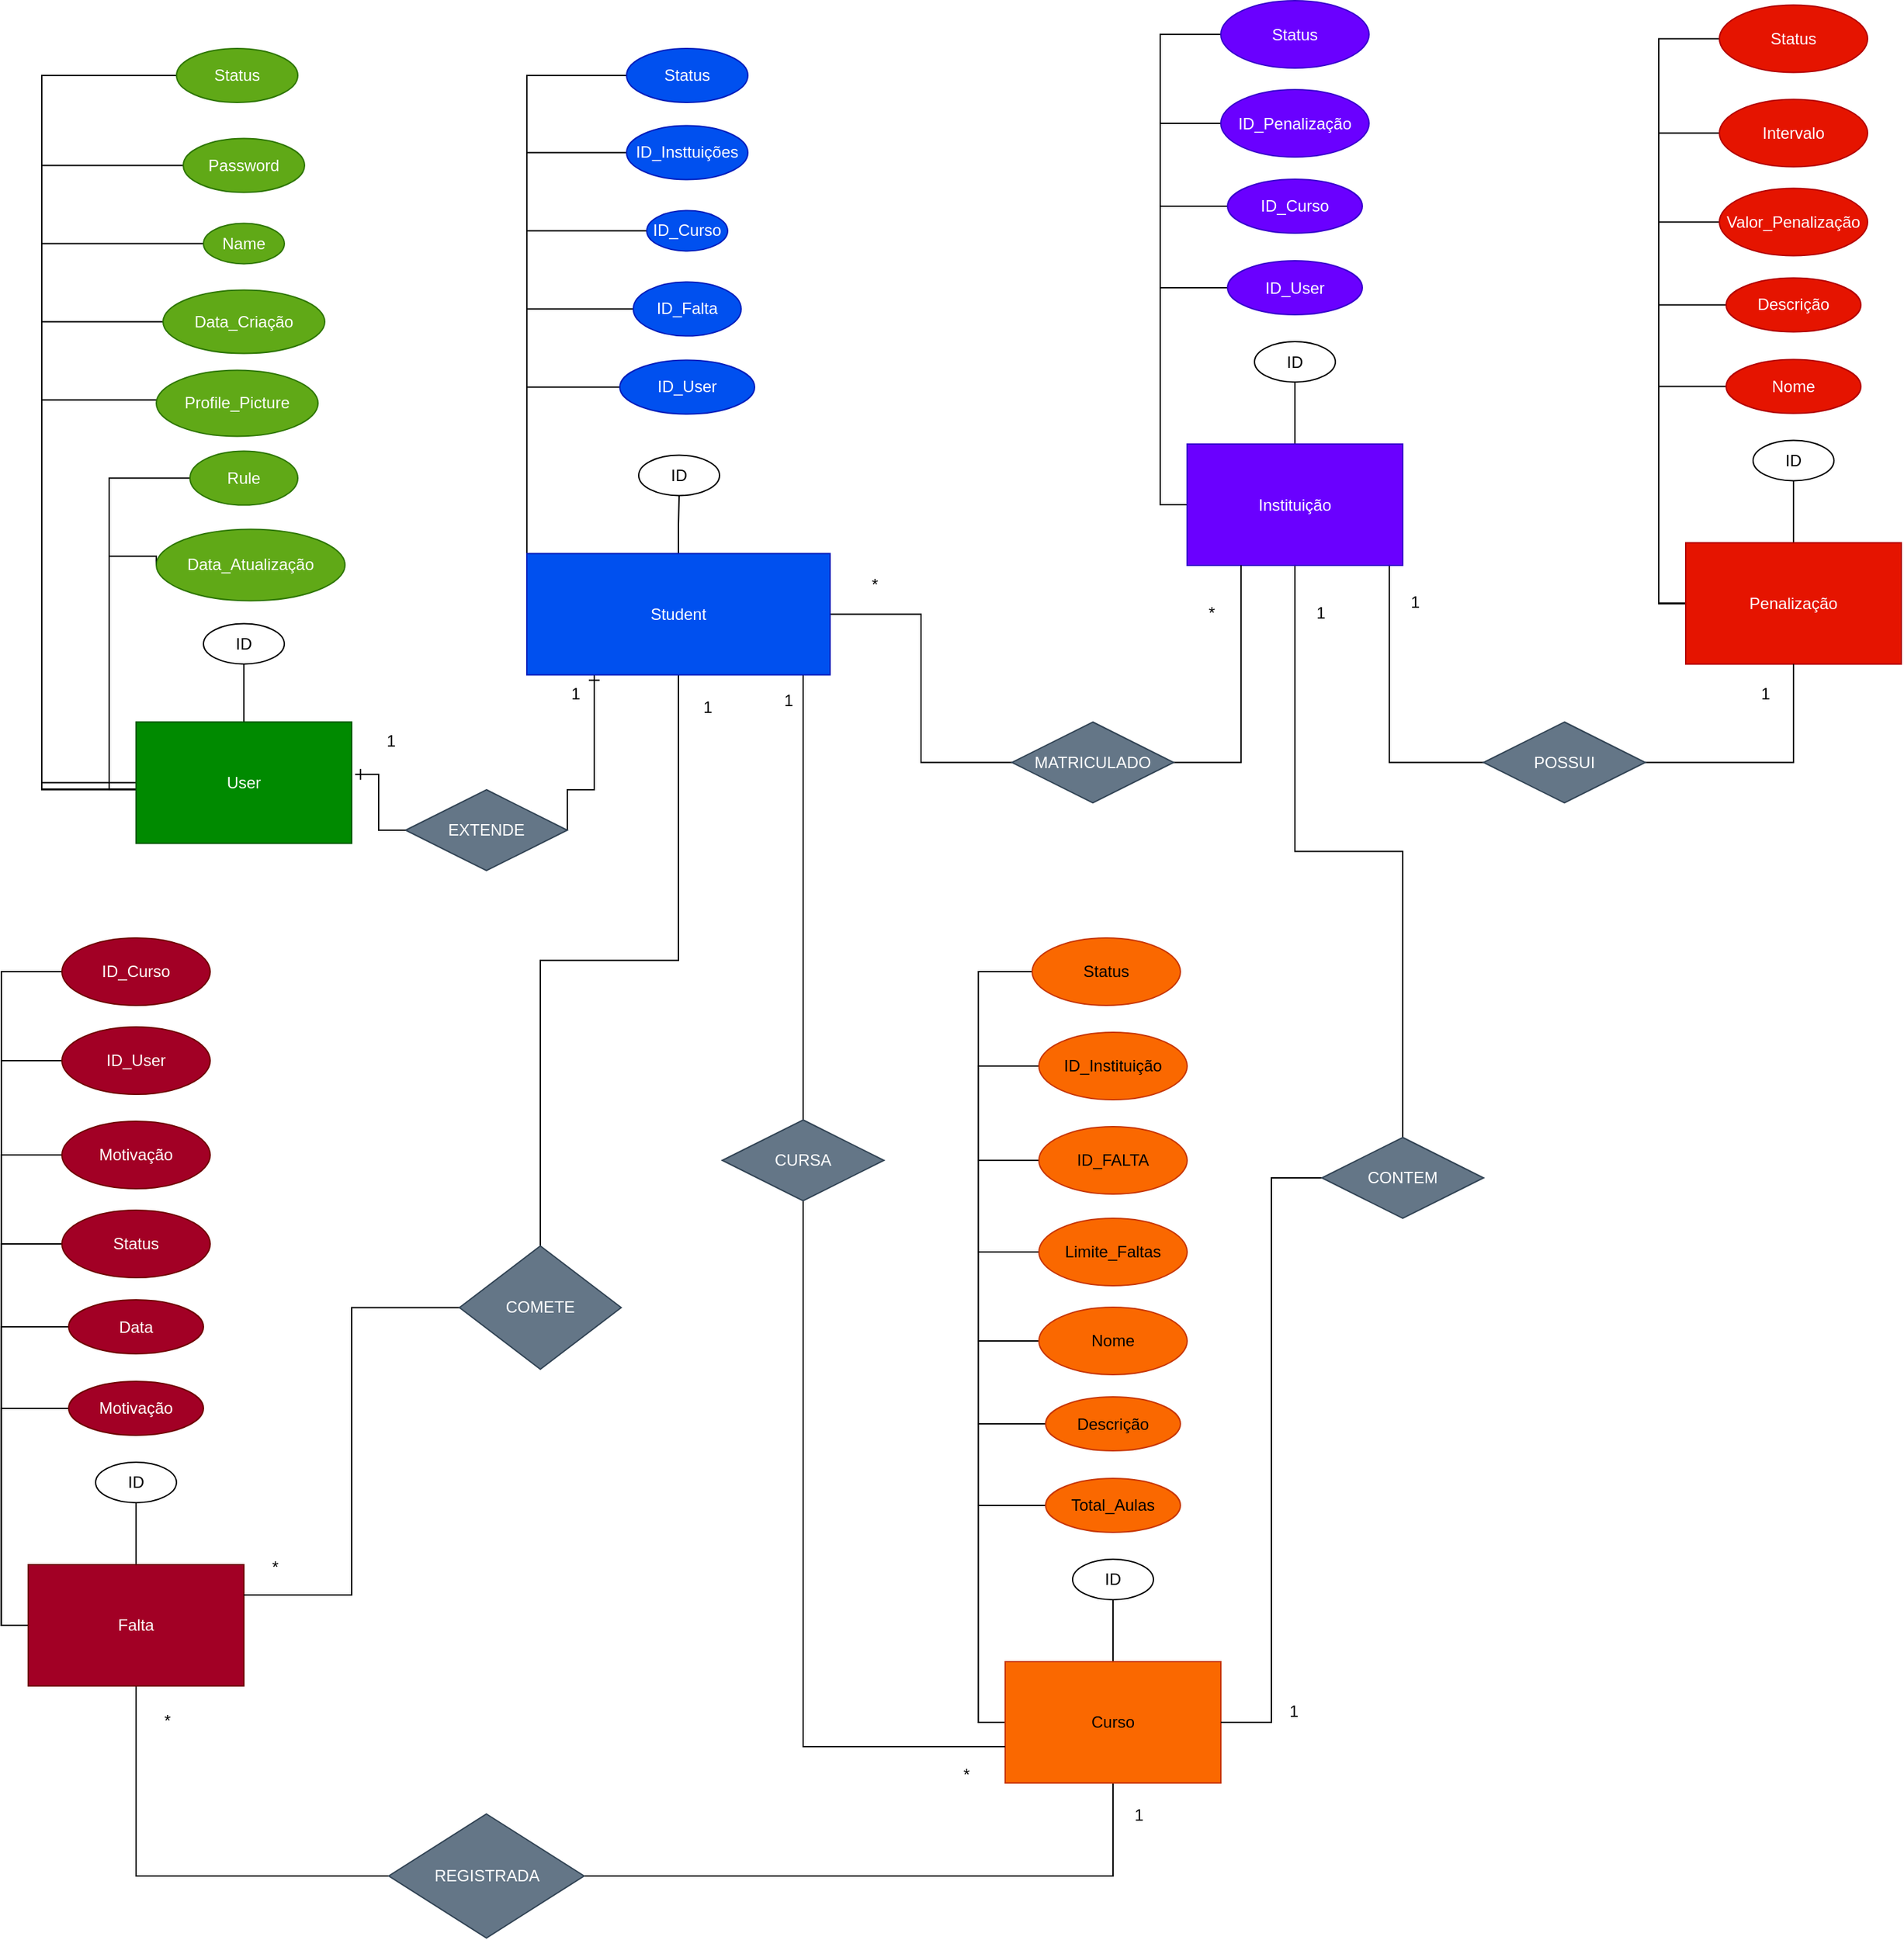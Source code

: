 <mxfile version="24.7.5">
  <diagram id="R2lEEEUBdFMjLlhIrx00" name="Page-1">
    <mxGraphModel dx="2868" dy="1676" grid="1" gridSize="10" guides="1" tooltips="1" connect="1" arrows="1" fold="1" page="1" pageScale="1" pageWidth="850" pageHeight="1100" math="0" shadow="0" extFonts="Permanent Marker^https://fonts.googleapis.com/css?family=Permanent+Marker">
      <root>
        <mxCell id="0" />
        <mxCell id="1" parent="0" />
        <mxCell id="vw4lyT4jQcju3xNRxpde-25" style="edgeStyle=orthogonalEdgeStyle;rounded=0;orthogonalLoop=1;jettySize=auto;html=1;endArrow=none;endFill=0;" edge="1" parent="1" source="vw4lyT4jQcju3xNRxpde-1" target="vw4lyT4jQcju3xNRxpde-3">
          <mxGeometry relative="1" as="geometry" />
        </mxCell>
        <mxCell id="vw4lyT4jQcju3xNRxpde-26" style="edgeStyle=orthogonalEdgeStyle;rounded=0;orthogonalLoop=1;jettySize=auto;html=1;entryX=0;entryY=0.5;entryDx=0;entryDy=0;exitX=0;exitY=0.5;exitDx=0;exitDy=0;endArrow=none;endFill=0;" edge="1" parent="1" source="vw4lyT4jQcju3xNRxpde-1" target="vw4lyT4jQcju3xNRxpde-17">
          <mxGeometry relative="1" as="geometry">
            <Array as="points">
              <mxPoint x="120" y="609.75" />
              <mxPoint x="100" y="609.75" />
              <mxPoint x="100" y="436.75" />
            </Array>
          </mxGeometry>
        </mxCell>
        <mxCell id="vw4lyT4jQcju3xNRxpde-27" style="edgeStyle=orthogonalEdgeStyle;rounded=0;orthogonalLoop=1;jettySize=auto;html=1;entryX=0;entryY=0.5;entryDx=0;entryDy=0;endArrow=none;endFill=0;" edge="1" parent="1" source="vw4lyT4jQcju3xNRxpde-1" target="vw4lyT4jQcju3xNRxpde-15">
          <mxGeometry relative="1" as="geometry">
            <Array as="points">
              <mxPoint x="100" y="609.75" />
              <mxPoint x="100" y="378.75" />
            </Array>
          </mxGeometry>
        </mxCell>
        <mxCell id="vw4lyT4jQcju3xNRxpde-28" style="edgeStyle=orthogonalEdgeStyle;rounded=0;orthogonalLoop=1;jettySize=auto;html=1;endArrow=none;endFill=0;" edge="1" parent="1" source="vw4lyT4jQcju3xNRxpde-1" target="vw4lyT4jQcju3xNRxpde-6">
          <mxGeometry relative="1" as="geometry">
            <mxPoint x="110" y="579.75" as="sourcePoint" />
            <mxPoint x="60" y="340.75" as="targetPoint" />
            <Array as="points">
              <mxPoint x="50" y="609.75" />
              <mxPoint x="50" y="320.75" />
            </Array>
          </mxGeometry>
        </mxCell>
        <mxCell id="vw4lyT4jQcju3xNRxpde-29" style="edgeStyle=orthogonalEdgeStyle;rounded=0;orthogonalLoop=1;jettySize=auto;html=1;entryX=0;entryY=0.5;entryDx=0;entryDy=0;endArrow=none;endFill=0;" edge="1" parent="1" source="vw4lyT4jQcju3xNRxpde-1" target="vw4lyT4jQcju3xNRxpde-16">
          <mxGeometry relative="1" as="geometry">
            <Array as="points">
              <mxPoint x="50" y="609.75" />
              <mxPoint x="50" y="262.75" />
            </Array>
          </mxGeometry>
        </mxCell>
        <mxCell id="vw4lyT4jQcju3xNRxpde-30" style="edgeStyle=orthogonalEdgeStyle;rounded=0;orthogonalLoop=1;jettySize=auto;html=1;entryX=0;entryY=0.5;entryDx=0;entryDy=0;endArrow=none;endFill=0;" edge="1" parent="1" source="vw4lyT4jQcju3xNRxpde-1" target="vw4lyT4jQcju3xNRxpde-4">
          <mxGeometry relative="1" as="geometry">
            <Array as="points">
              <mxPoint x="50" y="609.75" />
              <mxPoint x="50" y="204.75" />
            </Array>
          </mxGeometry>
        </mxCell>
        <mxCell id="vw4lyT4jQcju3xNRxpde-31" style="edgeStyle=orthogonalEdgeStyle;rounded=0;orthogonalLoop=1;jettySize=auto;html=1;entryX=0;entryY=0.5;entryDx=0;entryDy=0;endArrow=none;endFill=0;" edge="1" parent="1" source="vw4lyT4jQcju3xNRxpde-1" target="vw4lyT4jQcju3xNRxpde-5">
          <mxGeometry relative="1" as="geometry">
            <Array as="points">
              <mxPoint x="50" y="609.75" />
              <mxPoint x="50" y="146.75" />
            </Array>
          </mxGeometry>
        </mxCell>
        <mxCell id="vw4lyT4jQcju3xNRxpde-71" style="edgeStyle=orthogonalEdgeStyle;rounded=0;orthogonalLoop=1;jettySize=auto;html=1;entryX=0;entryY=0.5;entryDx=0;entryDy=0;endArrow=none;endFill=0;" edge="1" parent="1" source="vw4lyT4jQcju3xNRxpde-1" target="vw4lyT4jQcju3xNRxpde-70">
          <mxGeometry relative="1" as="geometry">
            <mxPoint x="150.0" y="100" as="targetPoint" />
            <Array as="points">
              <mxPoint x="50" y="605" />
              <mxPoint x="50" y="80" />
            </Array>
          </mxGeometry>
        </mxCell>
        <mxCell id="vw4lyT4jQcju3xNRxpde-1" value="User" style="whiteSpace=wrap;html=1;align=center;fillColor=#008a00;fontColor=#ffffff;strokeColor=#005700;" vertex="1" parent="1">
          <mxGeometry x="120" y="559.75" width="160" height="90" as="geometry" />
        </mxCell>
        <mxCell id="vw4lyT4jQcju3xNRxpde-3" value="ID" style="ellipse;whiteSpace=wrap;html=1;align=center;" vertex="1" parent="1">
          <mxGeometry x="170" y="486.75" width="60" height="30" as="geometry" />
        </mxCell>
        <mxCell id="vw4lyT4jQcju3xNRxpde-4" value="Name" style="ellipse;whiteSpace=wrap;html=1;align=center;fillColor=#60a917;fontColor=#ffffff;strokeColor=#2D7600;" vertex="1" parent="1">
          <mxGeometry x="170" y="189.75" width="60" height="30" as="geometry" />
        </mxCell>
        <mxCell id="vw4lyT4jQcju3xNRxpde-5" value="Password" style="ellipse;whiteSpace=wrap;html=1;align=center;fillColor=#60a917;fontColor=#ffffff;strokeColor=#2D7600;" vertex="1" parent="1">
          <mxGeometry x="155" y="126.75" width="90" height="40" as="geometry" />
        </mxCell>
        <mxCell id="vw4lyT4jQcju3xNRxpde-6" value="Profile_Picture" style="ellipse;whiteSpace=wrap;html=1;align=center;fillColor=#60a917;fontColor=#ffffff;strokeColor=#2D7600;" vertex="1" parent="1">
          <mxGeometry x="135" y="298.75" width="120" height="49" as="geometry" />
        </mxCell>
        <mxCell id="vw4lyT4jQcju3xNRxpde-15" value="Rule" style="ellipse;whiteSpace=wrap;html=1;align=center;fillColor=#60a917;fontColor=#ffffff;strokeColor=#2D7600;" vertex="1" parent="1">
          <mxGeometry x="160" y="358.75" width="80" height="40" as="geometry" />
        </mxCell>
        <mxCell id="vw4lyT4jQcju3xNRxpde-16" value="Data_Criação" style="ellipse;whiteSpace=wrap;html=1;align=center;fillColor=#60a917;fontColor=#ffffff;strokeColor=#2D7600;" vertex="1" parent="1">
          <mxGeometry x="140" y="239.25" width="120" height="47" as="geometry" />
        </mxCell>
        <mxCell id="vw4lyT4jQcju3xNRxpde-17" value="Data_Atualização" style="ellipse;whiteSpace=wrap;html=1;align=center;fillColor=#60a917;fontColor=#ffffff;strokeColor=#2D7600;" vertex="1" parent="1">
          <mxGeometry x="135" y="416.75" width="140" height="53" as="geometry" />
        </mxCell>
        <mxCell id="vw4lyT4jQcju3xNRxpde-34" style="edgeStyle=orthogonalEdgeStyle;rounded=0;orthogonalLoop=1;jettySize=auto;html=1;endArrow=none;endFill=0;" edge="1" parent="1" source="vw4lyT4jQcju3xNRxpde-41" target="vw4lyT4jQcju3xNRxpde-42">
          <mxGeometry relative="1" as="geometry" />
        </mxCell>
        <mxCell id="vw4lyT4jQcju3xNRxpde-37" style="edgeStyle=orthogonalEdgeStyle;rounded=0;orthogonalLoop=1;jettySize=auto;html=1;entryX=0;entryY=0.5;entryDx=0;entryDy=0;endArrow=none;endFill=0;" edge="1" parent="1" source="vw4lyT4jQcju3xNRxpde-41" target="vw4lyT4jQcju3xNRxpde-45">
          <mxGeometry relative="1" as="geometry">
            <mxPoint x="465" y="570.25" as="sourcePoint" />
            <mxPoint x="415" y="331.25" as="targetPoint" />
            <Array as="points">
              <mxPoint x="410" y="480" />
              <mxPoint x="410" y="311" />
            </Array>
          </mxGeometry>
        </mxCell>
        <mxCell id="vw4lyT4jQcju3xNRxpde-38" style="edgeStyle=orthogonalEdgeStyle;rounded=0;orthogonalLoop=1;jettySize=auto;html=1;entryX=0;entryY=0.5;entryDx=0;entryDy=0;endArrow=none;endFill=0;" edge="1" parent="1" source="vw4lyT4jQcju3xNRxpde-41" target="vw4lyT4jQcju3xNRxpde-47">
          <mxGeometry relative="1" as="geometry">
            <Array as="points">
              <mxPoint x="410" y="480" />
              <mxPoint x="410" y="253" />
            </Array>
          </mxGeometry>
        </mxCell>
        <mxCell id="vw4lyT4jQcju3xNRxpde-39" style="edgeStyle=orthogonalEdgeStyle;rounded=0;orthogonalLoop=1;jettySize=auto;html=1;entryX=0;entryY=0.5;entryDx=0;entryDy=0;endArrow=none;endFill=0;" edge="1" parent="1" source="vw4lyT4jQcju3xNRxpde-41" target="vw4lyT4jQcju3xNRxpde-43">
          <mxGeometry relative="1" as="geometry">
            <Array as="points">
              <mxPoint x="410" y="480" />
              <mxPoint x="410" y="195" />
            </Array>
          </mxGeometry>
        </mxCell>
        <mxCell id="vw4lyT4jQcju3xNRxpde-40" style="edgeStyle=orthogonalEdgeStyle;rounded=0;orthogonalLoop=1;jettySize=auto;html=1;entryX=0;entryY=0.5;entryDx=0;entryDy=0;endArrow=none;endFill=0;" edge="1" parent="1" source="vw4lyT4jQcju3xNRxpde-41" target="vw4lyT4jQcju3xNRxpde-44">
          <mxGeometry relative="1" as="geometry">
            <Array as="points">
              <mxPoint x="410" y="480" />
              <mxPoint x="410" y="137" />
            </Array>
          </mxGeometry>
        </mxCell>
        <mxCell id="vw4lyT4jQcju3xNRxpde-54" style="edgeStyle=orthogonalEdgeStyle;rounded=0;orthogonalLoop=1;jettySize=auto;html=1;entryX=1;entryY=0.5;entryDx=0;entryDy=0;endArrow=none;endFill=0;startArrow=ERone;startFill=0;" edge="1" parent="1" source="vw4lyT4jQcju3xNRxpde-41" target="vw4lyT4jQcju3xNRxpde-52">
          <mxGeometry relative="1" as="geometry">
            <Array as="points">
              <mxPoint x="460" y="610" />
              <mxPoint x="440" y="610" />
            </Array>
          </mxGeometry>
        </mxCell>
        <mxCell id="vw4lyT4jQcju3xNRxpde-73" style="edgeStyle=orthogonalEdgeStyle;rounded=0;orthogonalLoop=1;jettySize=auto;html=1;entryX=0;entryY=0.5;entryDx=0;entryDy=0;endArrow=none;endFill=0;" edge="1" parent="1">
          <mxGeometry relative="1" as="geometry">
            <mxPoint x="475" y="479.789" as="sourcePoint" />
            <mxPoint x="510" y="80" as="targetPoint" />
            <Array as="points">
              <mxPoint x="410" y="480" />
              <mxPoint x="410" y="80" />
            </Array>
          </mxGeometry>
        </mxCell>
        <mxCell id="vw4lyT4jQcju3xNRxpde-96" style="edgeStyle=orthogonalEdgeStyle;rounded=0;orthogonalLoop=1;jettySize=auto;html=1;entryX=0;entryY=0.5;entryDx=0;entryDy=0;endArrow=none;endFill=0;" edge="1" parent="1" source="vw4lyT4jQcju3xNRxpde-41" target="vw4lyT4jQcju3xNRxpde-95">
          <mxGeometry relative="1" as="geometry" />
        </mxCell>
        <mxCell id="vw4lyT4jQcju3xNRxpde-137" style="edgeStyle=orthogonalEdgeStyle;rounded=0;orthogonalLoop=1;jettySize=auto;html=1;endArrow=none;endFill=0;" edge="1" parent="1" source="vw4lyT4jQcju3xNRxpde-41" target="vw4lyT4jQcju3xNRxpde-136">
          <mxGeometry relative="1" as="geometry">
            <Array as="points">
              <mxPoint x="615" y="610" />
              <mxPoint x="615" y="610" />
            </Array>
          </mxGeometry>
        </mxCell>
        <mxCell id="vw4lyT4jQcju3xNRxpde-160" style="edgeStyle=orthogonalEdgeStyle;rounded=0;orthogonalLoop=1;jettySize=auto;html=1;entryX=0.5;entryY=0;entryDx=0;entryDy=0;endArrow=none;endFill=0;" edge="1" parent="1" source="vw4lyT4jQcju3xNRxpde-41" target="vw4lyT4jQcju3xNRxpde-159">
          <mxGeometry relative="1" as="geometry" />
        </mxCell>
        <mxCell id="vw4lyT4jQcju3xNRxpde-41" value="Student" style="whiteSpace=wrap;html=1;align=center;fillColor=#0050ef;fontColor=#ffffff;strokeColor=#001DBC;" vertex="1" parent="1">
          <mxGeometry x="410" y="434.75" width="225" height="90" as="geometry" />
        </mxCell>
        <mxCell id="vw4lyT4jQcju3xNRxpde-42" value="ID" style="ellipse;whiteSpace=wrap;html=1;align=center;" vertex="1" parent="1">
          <mxGeometry x="493" y="361.75" width="60" height="30" as="geometry" />
        </mxCell>
        <mxCell id="vw4lyT4jQcju3xNRxpde-43" value="ID_Curso" style="ellipse;whiteSpace=wrap;html=1;align=center;fillColor=#0050ef;fontColor=#ffffff;strokeColor=#001DBC;" vertex="1" parent="1">
          <mxGeometry x="499" y="180.25" width="60" height="30" as="geometry" />
        </mxCell>
        <mxCell id="vw4lyT4jQcju3xNRxpde-44" value="ID_Insttuições" style="ellipse;whiteSpace=wrap;html=1;align=center;fillColor=#0050ef;fontColor=#ffffff;strokeColor=#001DBC;" vertex="1" parent="1">
          <mxGeometry x="484" y="117.25" width="90" height="40" as="geometry" />
        </mxCell>
        <mxCell id="vw4lyT4jQcju3xNRxpde-45" value="ID_User" style="ellipse;whiteSpace=wrap;html=1;align=center;fillColor=#0050ef;fontColor=#ffffff;strokeColor=#001DBC;" vertex="1" parent="1">
          <mxGeometry x="479" y="291.25" width="100" height="40" as="geometry" />
        </mxCell>
        <mxCell id="vw4lyT4jQcju3xNRxpde-47" value="ID_Falta" style="ellipse;whiteSpace=wrap;html=1;align=center;fillColor=#0050ef;fontColor=#ffffff;strokeColor=#001DBC;" vertex="1" parent="1">
          <mxGeometry x="489" y="233.25" width="80" height="40" as="geometry" />
        </mxCell>
        <mxCell id="vw4lyT4jQcju3xNRxpde-52" value="EXTENDE" style="shape=rhombus;perimeter=rhombusPerimeter;whiteSpace=wrap;html=1;align=center;fillColor=#647687;fontColor=#ffffff;strokeColor=#314354;" vertex="1" parent="1">
          <mxGeometry x="320" y="610" width="120" height="60" as="geometry" />
        </mxCell>
        <mxCell id="vw4lyT4jQcju3xNRxpde-55" style="edgeStyle=orthogonalEdgeStyle;rounded=0;orthogonalLoop=1;jettySize=auto;html=1;entryX=1.016;entryY=0.432;entryDx=0;entryDy=0;entryPerimeter=0;endArrow=ERone;endFill=0;" edge="1" parent="1" source="vw4lyT4jQcju3xNRxpde-52" target="vw4lyT4jQcju3xNRxpde-1">
          <mxGeometry relative="1" as="geometry" />
        </mxCell>
        <mxCell id="vw4lyT4jQcju3xNRxpde-58" style="edgeStyle=orthogonalEdgeStyle;rounded=0;orthogonalLoop=1;jettySize=auto;html=1;endArrow=none;endFill=0;" edge="1" parent="1" source="vw4lyT4jQcju3xNRxpde-56" target="vw4lyT4jQcju3xNRxpde-57">
          <mxGeometry relative="1" as="geometry" />
        </mxCell>
        <mxCell id="vw4lyT4jQcju3xNRxpde-66" style="edgeStyle=orthogonalEdgeStyle;rounded=0;orthogonalLoop=1;jettySize=auto;html=1;entryX=0;entryY=0.5;entryDx=0;entryDy=0;endArrow=none;endFill=0;" edge="1" parent="1" source="vw4lyT4jQcju3xNRxpde-56" target="vw4lyT4jQcju3xNRxpde-59">
          <mxGeometry relative="1" as="geometry">
            <Array as="points">
              <mxPoint x="880" y="399" />
              <mxPoint x="880" y="238" />
            </Array>
          </mxGeometry>
        </mxCell>
        <mxCell id="vw4lyT4jQcju3xNRxpde-67" style="edgeStyle=orthogonalEdgeStyle;rounded=0;orthogonalLoop=1;jettySize=auto;html=1;entryX=0;entryY=0.5;entryDx=0;entryDy=0;endArrow=none;endFill=0;" edge="1" parent="1" source="vw4lyT4jQcju3xNRxpde-56" target="vw4lyT4jQcju3xNRxpde-62">
          <mxGeometry relative="1" as="geometry">
            <Array as="points">
              <mxPoint x="880" y="399" />
              <mxPoint x="880" y="116" />
            </Array>
          </mxGeometry>
        </mxCell>
        <mxCell id="vw4lyT4jQcju3xNRxpde-68" style="edgeStyle=orthogonalEdgeStyle;rounded=0;orthogonalLoop=1;jettySize=auto;html=1;entryX=0;entryY=0.5;entryDx=0;entryDy=0;endArrow=none;endFill=0;" edge="1" parent="1" source="vw4lyT4jQcju3xNRxpde-56" target="vw4lyT4jQcju3xNRxpde-63">
          <mxGeometry relative="1" as="geometry">
            <Array as="points">
              <mxPoint x="880" y="399" />
              <mxPoint x="880" y="50" />
            </Array>
          </mxGeometry>
        </mxCell>
        <mxCell id="vw4lyT4jQcju3xNRxpde-69" style="edgeStyle=orthogonalEdgeStyle;rounded=0;orthogonalLoop=1;jettySize=auto;html=1;entryX=0;entryY=0.5;entryDx=0;entryDy=0;endArrow=none;endFill=0;" edge="1" parent="1" source="vw4lyT4jQcju3xNRxpde-56" target="vw4lyT4jQcju3xNRxpde-61">
          <mxGeometry relative="1" as="geometry">
            <Array as="points">
              <mxPoint x="880" y="399" />
              <mxPoint x="880" y="177" />
            </Array>
          </mxGeometry>
        </mxCell>
        <mxCell id="vw4lyT4jQcju3xNRxpde-93" style="edgeStyle=orthogonalEdgeStyle;rounded=0;orthogonalLoop=1;jettySize=auto;html=1;entryX=0;entryY=0.5;entryDx=0;entryDy=0;endArrow=none;endFill=0;" edge="1" parent="1" source="vw4lyT4jQcju3xNRxpde-56" target="vw4lyT4jQcju3xNRxpde-91">
          <mxGeometry relative="1" as="geometry">
            <Array as="points">
              <mxPoint x="1050" y="590" />
            </Array>
          </mxGeometry>
        </mxCell>
        <mxCell id="vw4lyT4jQcju3xNRxpde-129" style="edgeStyle=orthogonalEdgeStyle;rounded=0;orthogonalLoop=1;jettySize=auto;html=1;endArrow=none;endFill=0;" edge="1" parent="1" source="vw4lyT4jQcju3xNRxpde-56" target="vw4lyT4jQcju3xNRxpde-128">
          <mxGeometry relative="1" as="geometry" />
        </mxCell>
        <mxCell id="vw4lyT4jQcju3xNRxpde-56" value="Instituição" style="whiteSpace=wrap;html=1;align=center;fillColor=#6a00ff;fontColor=#ffffff;strokeColor=#3700CC;" vertex="1" parent="1">
          <mxGeometry x="900" y="353.5" width="160" height="90" as="geometry" />
        </mxCell>
        <mxCell id="vw4lyT4jQcju3xNRxpde-57" value="ID" style="ellipse;whiteSpace=wrap;html=1;align=center;" vertex="1" parent="1">
          <mxGeometry x="950" y="277.5" width="60" height="30" as="geometry" />
        </mxCell>
        <mxCell id="vw4lyT4jQcju3xNRxpde-59" value="ID_User" style="ellipse;whiteSpace=wrap;html=1;align=center;fillColor=#6a00ff;fontColor=#ffffff;strokeColor=#3700CC;" vertex="1" parent="1">
          <mxGeometry x="930" y="217.5" width="100" height="40" as="geometry" />
        </mxCell>
        <mxCell id="vw4lyT4jQcju3xNRxpde-61" value="ID_Curso" style="ellipse;whiteSpace=wrap;html=1;align=center;fillColor=#6a00ff;fontColor=#ffffff;strokeColor=#3700CC;" vertex="1" parent="1">
          <mxGeometry x="930" y="157" width="100" height="40" as="geometry" />
        </mxCell>
        <mxCell id="vw4lyT4jQcju3xNRxpde-62" value="ID_Penalização" style="ellipse;whiteSpace=wrap;html=1;align=center;fillColor=#6a00ff;fontColor=#ffffff;strokeColor=#3700CC;" vertex="1" parent="1">
          <mxGeometry x="925" y="90.5" width="110" height="50" as="geometry" />
        </mxCell>
        <mxCell id="vw4lyT4jQcju3xNRxpde-63" value="Status" style="ellipse;whiteSpace=wrap;html=1;align=center;fillColor=#6a00ff;fontColor=#ffffff;strokeColor=#3700CC;" vertex="1" parent="1">
          <mxGeometry x="925" y="24.5" width="110" height="50" as="geometry" />
        </mxCell>
        <mxCell id="vw4lyT4jQcju3xNRxpde-70" value="Status" style="ellipse;whiteSpace=wrap;html=1;align=center;fillColor=#60a917;fontColor=#ffffff;strokeColor=#2D7600;" vertex="1" parent="1">
          <mxGeometry x="150" y="60" width="90" height="40" as="geometry" />
        </mxCell>
        <mxCell id="vw4lyT4jQcju3xNRxpde-72" value="Status" style="ellipse;whiteSpace=wrap;html=1;align=center;fillColor=#0050ef;fontColor=#ffffff;strokeColor=#001DBC;" vertex="1" parent="1">
          <mxGeometry x="484" y="60" width="90" height="40" as="geometry" />
        </mxCell>
        <mxCell id="vw4lyT4jQcju3xNRxpde-76" style="edgeStyle=orthogonalEdgeStyle;rounded=0;orthogonalLoop=1;jettySize=auto;html=1;endArrow=none;endFill=0;" edge="1" parent="1" source="vw4lyT4jQcju3xNRxpde-81" target="vw4lyT4jQcju3xNRxpde-82">
          <mxGeometry relative="1" as="geometry" />
        </mxCell>
        <mxCell id="vw4lyT4jQcju3xNRxpde-77" style="edgeStyle=orthogonalEdgeStyle;rounded=0;orthogonalLoop=1;jettySize=auto;html=1;entryX=0;entryY=0.5;entryDx=0;entryDy=0;endArrow=none;endFill=0;" edge="1" parent="1" source="vw4lyT4jQcju3xNRxpde-81" target="vw4lyT4jQcju3xNRxpde-83">
          <mxGeometry relative="1" as="geometry">
            <Array as="points">
              <mxPoint x="1250" y="472.25" />
              <mxPoint x="1250" y="311.25" />
            </Array>
          </mxGeometry>
        </mxCell>
        <mxCell id="vw4lyT4jQcju3xNRxpde-78" style="edgeStyle=orthogonalEdgeStyle;rounded=0;orthogonalLoop=1;jettySize=auto;html=1;entryX=0;entryY=0.5;entryDx=0;entryDy=0;endArrow=none;endFill=0;" edge="1" parent="1" source="vw4lyT4jQcju3xNRxpde-81" target="vw4lyT4jQcju3xNRxpde-85">
          <mxGeometry relative="1" as="geometry">
            <Array as="points">
              <mxPoint x="1250" y="472.25" />
              <mxPoint x="1250" y="189.25" />
            </Array>
          </mxGeometry>
        </mxCell>
        <mxCell id="vw4lyT4jQcju3xNRxpde-79" style="edgeStyle=orthogonalEdgeStyle;rounded=0;orthogonalLoop=1;jettySize=auto;html=1;entryX=0;entryY=0.5;entryDx=0;entryDy=0;endArrow=none;endFill=0;" edge="1" parent="1" source="vw4lyT4jQcju3xNRxpde-81" target="vw4lyT4jQcju3xNRxpde-86">
          <mxGeometry relative="1" as="geometry">
            <Array as="points">
              <mxPoint x="1250" y="472.25" />
              <mxPoint x="1250" y="123.25" />
            </Array>
          </mxGeometry>
        </mxCell>
        <mxCell id="vw4lyT4jQcju3xNRxpde-80" style="edgeStyle=orthogonalEdgeStyle;rounded=0;orthogonalLoop=1;jettySize=auto;html=1;entryX=0;entryY=0.5;entryDx=0;entryDy=0;endArrow=none;endFill=0;" edge="1" parent="1" source="vw4lyT4jQcju3xNRxpde-81" target="vw4lyT4jQcju3xNRxpde-84">
          <mxGeometry relative="1" as="geometry">
            <Array as="points">
              <mxPoint x="1250" y="472.25" />
              <mxPoint x="1250" y="250.25" />
            </Array>
          </mxGeometry>
        </mxCell>
        <mxCell id="vw4lyT4jQcju3xNRxpde-88" style="edgeStyle=orthogonalEdgeStyle;rounded=0;orthogonalLoop=1;jettySize=auto;html=1;entryX=0;entryY=0.5;entryDx=0;entryDy=0;exitX=0;exitY=0.5;exitDx=0;exitDy=0;endArrow=none;endFill=0;" edge="1" parent="1" source="vw4lyT4jQcju3xNRxpde-81" target="vw4lyT4jQcju3xNRxpde-87">
          <mxGeometry relative="1" as="geometry" />
        </mxCell>
        <mxCell id="vw4lyT4jQcju3xNRxpde-81" value="Penalização" style="whiteSpace=wrap;html=1;align=center;fillColor=#e51400;fontColor=#ffffff;strokeColor=#B20000;" vertex="1" parent="1">
          <mxGeometry x="1270" y="426.75" width="160" height="90" as="geometry" />
        </mxCell>
        <mxCell id="vw4lyT4jQcju3xNRxpde-82" value="ID" style="ellipse;whiteSpace=wrap;html=1;align=center;" vertex="1" parent="1">
          <mxGeometry x="1320" y="350.75" width="60" height="30" as="geometry" />
        </mxCell>
        <mxCell id="vw4lyT4jQcju3xNRxpde-83" value="Nome" style="ellipse;whiteSpace=wrap;html=1;align=center;fillColor=#e51400;fontColor=#ffffff;strokeColor=#B20000;" vertex="1" parent="1">
          <mxGeometry x="1300" y="290.75" width="100" height="40" as="geometry" />
        </mxCell>
        <mxCell id="vw4lyT4jQcju3xNRxpde-84" value="Descrição" style="ellipse;whiteSpace=wrap;html=1;align=center;fillColor=#e51400;fontColor=#ffffff;strokeColor=#B20000;" vertex="1" parent="1">
          <mxGeometry x="1300" y="230.25" width="100" height="40" as="geometry" />
        </mxCell>
        <mxCell id="vw4lyT4jQcju3xNRxpde-85" value="Valor_Penalização" style="ellipse;whiteSpace=wrap;html=1;align=center;fillColor=#e51400;fontColor=#ffffff;strokeColor=#B20000;" vertex="1" parent="1">
          <mxGeometry x="1295" y="163.75" width="110" height="50" as="geometry" />
        </mxCell>
        <mxCell id="vw4lyT4jQcju3xNRxpde-86" value="Intervalo" style="ellipse;whiteSpace=wrap;html=1;align=center;fillColor=#e51400;fontColor=#ffffff;strokeColor=#B20000;" vertex="1" parent="1">
          <mxGeometry x="1295" y="97.75" width="110" height="50" as="geometry" />
        </mxCell>
        <mxCell id="vw4lyT4jQcju3xNRxpde-87" value="Status" style="ellipse;whiteSpace=wrap;html=1;align=center;fillColor=#e51400;fontColor=#ffffff;strokeColor=#B20000;" vertex="1" parent="1">
          <mxGeometry x="1295" y="27.75" width="110" height="50" as="geometry" />
        </mxCell>
        <mxCell id="vw4lyT4jQcju3xNRxpde-94" style="edgeStyle=orthogonalEdgeStyle;rounded=0;orthogonalLoop=1;jettySize=auto;html=1;endArrow=none;endFill=0;" edge="1" parent="1" source="vw4lyT4jQcju3xNRxpde-91" target="vw4lyT4jQcju3xNRxpde-81">
          <mxGeometry relative="1" as="geometry" />
        </mxCell>
        <mxCell id="vw4lyT4jQcju3xNRxpde-91" value="POSSUI" style="shape=rhombus;perimeter=rhombusPerimeter;whiteSpace=wrap;html=1;align=center;fillColor=#647687;fontColor=#ffffff;strokeColor=#314354;" vertex="1" parent="1">
          <mxGeometry x="1120" y="559.75" width="120" height="60" as="geometry" />
        </mxCell>
        <mxCell id="vw4lyT4jQcju3xNRxpde-97" style="edgeStyle=orthogonalEdgeStyle;rounded=0;orthogonalLoop=1;jettySize=auto;html=1;entryX=0.25;entryY=1;entryDx=0;entryDy=0;endArrow=none;endFill=0;" edge="1" parent="1" source="vw4lyT4jQcju3xNRxpde-95" target="vw4lyT4jQcju3xNRxpde-56">
          <mxGeometry relative="1" as="geometry" />
        </mxCell>
        <mxCell id="vw4lyT4jQcju3xNRxpde-95" value="MATRICULADO" style="shape=rhombus;perimeter=rhombusPerimeter;whiteSpace=wrap;html=1;align=center;fillColor=#647687;fontColor=#ffffff;strokeColor=#314354;" vertex="1" parent="1">
          <mxGeometry x="770" y="559.75" width="120" height="60" as="geometry" />
        </mxCell>
        <mxCell id="vw4lyT4jQcju3xNRxpde-98" value="*" style="text;strokeColor=none;fillColor=none;spacingLeft=4;spacingRight=4;overflow=hidden;rotatable=0;points=[[0,0.5],[1,0.5]];portConstraint=eastwest;fontSize=12;whiteSpace=wrap;html=1;" vertex="1" parent="1">
          <mxGeometry x="660" y="443.5" width="40" height="30" as="geometry" />
        </mxCell>
        <mxCell id="vw4lyT4jQcju3xNRxpde-100" value="1" style="text;strokeColor=none;fillColor=none;spacingLeft=4;spacingRight=4;overflow=hidden;rotatable=0;points=[[0,0.5],[1,0.5]];portConstraint=eastwest;fontSize=12;whiteSpace=wrap;html=1;" vertex="1" parent="1">
          <mxGeometry x="437" y="524.75" width="40" height="30" as="geometry" />
        </mxCell>
        <mxCell id="vw4lyT4jQcju3xNRxpde-103" value="1" style="text;strokeColor=none;fillColor=none;spacingLeft=4;spacingRight=4;overflow=hidden;rotatable=0;points=[[0,0.5],[1,0.5]];portConstraint=eastwest;fontSize=12;whiteSpace=wrap;html=1;" vertex="1" parent="1">
          <mxGeometry x="300" y="559.75" width="40" height="30" as="geometry" />
        </mxCell>
        <mxCell id="vw4lyT4jQcju3xNRxpde-104" value="*" style="text;strokeColor=none;fillColor=none;spacingLeft=4;spacingRight=4;overflow=hidden;rotatable=0;points=[[0,0.5],[1,0.5]];portConstraint=eastwest;fontSize=12;whiteSpace=wrap;html=1;" vertex="1" parent="1">
          <mxGeometry x="910" y="464.75" width="40" height="30" as="geometry" />
        </mxCell>
        <mxCell id="vw4lyT4jQcju3xNRxpde-107" value="1" style="text;strokeColor=none;fillColor=none;spacingLeft=4;spacingRight=4;overflow=hidden;rotatable=0;points=[[0,0.5],[1,0.5]];portConstraint=eastwest;fontSize=12;whiteSpace=wrap;html=1;" vertex="1" parent="1">
          <mxGeometry x="1060" y="456.75" width="40" height="30" as="geometry" />
        </mxCell>
        <mxCell id="vw4lyT4jQcju3xNRxpde-108" value="1" style="text;strokeColor=none;fillColor=none;spacingLeft=4;spacingRight=4;overflow=hidden;rotatable=0;points=[[0,0.5],[1,0.5]];portConstraint=eastwest;fontSize=12;whiteSpace=wrap;html=1;" vertex="1" parent="1">
          <mxGeometry x="1320" y="524.75" width="40" height="30" as="geometry" />
        </mxCell>
        <mxCell id="vw4lyT4jQcju3xNRxpde-109" style="edgeStyle=orthogonalEdgeStyle;rounded=0;orthogonalLoop=1;jettySize=auto;html=1;endArrow=none;endFill=0;" edge="1" parent="1" source="vw4lyT4jQcju3xNRxpde-114" target="vw4lyT4jQcju3xNRxpde-115">
          <mxGeometry relative="1" as="geometry" />
        </mxCell>
        <mxCell id="vw4lyT4jQcju3xNRxpde-110" style="edgeStyle=orthogonalEdgeStyle;rounded=0;orthogonalLoop=1;jettySize=auto;html=1;entryX=0;entryY=0.5;entryDx=0;entryDy=0;endArrow=none;endFill=0;" edge="1" parent="1" source="vw4lyT4jQcju3xNRxpde-114" target="vw4lyT4jQcju3xNRxpde-116">
          <mxGeometry relative="1" as="geometry">
            <Array as="points">
              <mxPoint x="745" y="1302.5" />
              <mxPoint x="745" y="1141.5" />
            </Array>
          </mxGeometry>
        </mxCell>
        <mxCell id="vw4lyT4jQcju3xNRxpde-111" style="edgeStyle=orthogonalEdgeStyle;rounded=0;orthogonalLoop=1;jettySize=auto;html=1;entryX=0;entryY=0.5;entryDx=0;entryDy=0;endArrow=none;endFill=0;" edge="1" parent="1" source="vw4lyT4jQcju3xNRxpde-114" target="vw4lyT4jQcju3xNRxpde-118">
          <mxGeometry relative="1" as="geometry">
            <Array as="points">
              <mxPoint x="745" y="1302.5" />
              <mxPoint x="745" y="1019.5" />
            </Array>
          </mxGeometry>
        </mxCell>
        <mxCell id="vw4lyT4jQcju3xNRxpde-112" style="edgeStyle=orthogonalEdgeStyle;rounded=0;orthogonalLoop=1;jettySize=auto;html=1;entryX=0;entryY=0.5;entryDx=0;entryDy=0;endArrow=none;endFill=0;" edge="1" parent="1" source="vw4lyT4jQcju3xNRxpde-114" target="vw4lyT4jQcju3xNRxpde-119">
          <mxGeometry relative="1" as="geometry">
            <Array as="points">
              <mxPoint x="745" y="1302.5" />
              <mxPoint x="745" y="953.5" />
            </Array>
          </mxGeometry>
        </mxCell>
        <mxCell id="vw4lyT4jQcju3xNRxpde-113" style="edgeStyle=orthogonalEdgeStyle;rounded=0;orthogonalLoop=1;jettySize=auto;html=1;entryX=0;entryY=0.5;entryDx=0;entryDy=0;endArrow=none;endFill=0;" edge="1" parent="1" source="vw4lyT4jQcju3xNRxpde-114" target="vw4lyT4jQcju3xNRxpde-117">
          <mxGeometry relative="1" as="geometry">
            <Array as="points">
              <mxPoint x="745" y="1302.5" />
              <mxPoint x="745" y="1080.5" />
            </Array>
          </mxGeometry>
        </mxCell>
        <mxCell id="vw4lyT4jQcju3xNRxpde-123" style="edgeStyle=orthogonalEdgeStyle;rounded=0;orthogonalLoop=1;jettySize=auto;html=1;entryX=0;entryY=0.5;entryDx=0;entryDy=0;endArrow=none;endFill=0;" edge="1" parent="1" source="vw4lyT4jQcju3xNRxpde-114" target="vw4lyT4jQcju3xNRxpde-120">
          <mxGeometry relative="1" as="geometry">
            <Array as="points">
              <mxPoint x="745" y="1302" />
              <mxPoint x="745" y="885" />
            </Array>
          </mxGeometry>
        </mxCell>
        <mxCell id="vw4lyT4jQcju3xNRxpde-125" style="edgeStyle=orthogonalEdgeStyle;rounded=0;orthogonalLoop=1;jettySize=auto;html=1;entryX=0;entryY=0.5;entryDx=0;entryDy=0;endArrow=none;endFill=0;" edge="1" parent="1" source="vw4lyT4jQcju3xNRxpde-114" target="vw4lyT4jQcju3xNRxpde-124">
          <mxGeometry relative="1" as="geometry">
            <Array as="points">
              <mxPoint x="745.05" y="1302" />
              <mxPoint x="745.05" y="815" />
            </Array>
          </mxGeometry>
        </mxCell>
        <mxCell id="vw4lyT4jQcju3xNRxpde-127" style="edgeStyle=orthogonalEdgeStyle;rounded=0;orthogonalLoop=1;jettySize=auto;html=1;entryX=0;entryY=0.5;entryDx=0;entryDy=0;endArrow=none;endFill=0;" edge="1" parent="1" source="vw4lyT4jQcju3xNRxpde-114" target="vw4lyT4jQcju3xNRxpde-126">
          <mxGeometry relative="1" as="geometry">
            <Array as="points">
              <mxPoint x="745.05" y="1302" />
              <mxPoint x="745.05" y="745" />
            </Array>
          </mxGeometry>
        </mxCell>
        <mxCell id="vw4lyT4jQcju3xNRxpde-167" value="" style="edgeStyle=orthogonalEdgeStyle;rounded=0;orthogonalLoop=1;jettySize=auto;html=1;endArrow=none;endFill=0;" edge="1" parent="1" source="vw4lyT4jQcju3xNRxpde-114" target="vw4lyT4jQcju3xNRxpde-166">
          <mxGeometry relative="1" as="geometry">
            <Array as="points">
              <mxPoint x="845" y="1416" />
            </Array>
          </mxGeometry>
        </mxCell>
        <mxCell id="vw4lyT4jQcju3xNRxpde-114" value="Curso" style="whiteSpace=wrap;html=1;align=center;fillColor=#fa6800;fontColor=#000000;strokeColor=#C73500;" vertex="1" parent="1">
          <mxGeometry x="765" y="1257" width="160" height="90" as="geometry" />
        </mxCell>
        <mxCell id="vw4lyT4jQcju3xNRxpde-115" value="ID" style="ellipse;whiteSpace=wrap;html=1;align=center;" vertex="1" parent="1">
          <mxGeometry x="815" y="1181" width="60" height="30" as="geometry" />
        </mxCell>
        <mxCell id="vw4lyT4jQcju3xNRxpde-116" value="Total_Aulas" style="ellipse;whiteSpace=wrap;html=1;align=center;fillColor=#fa6800;fontColor=#000000;strokeColor=#C73500;" vertex="1" parent="1">
          <mxGeometry x="795" y="1121" width="100" height="40" as="geometry" />
        </mxCell>
        <mxCell id="vw4lyT4jQcju3xNRxpde-117" value="Descrição" style="ellipse;whiteSpace=wrap;html=1;align=center;fillColor=#fa6800;fontColor=#000000;strokeColor=#C73500;" vertex="1" parent="1">
          <mxGeometry x="795" y="1060.5" width="100" height="40" as="geometry" />
        </mxCell>
        <mxCell id="vw4lyT4jQcju3xNRxpde-118" value="Nome" style="ellipse;whiteSpace=wrap;html=1;align=center;fillColor=#fa6800;fontColor=#000000;strokeColor=#C73500;" vertex="1" parent="1">
          <mxGeometry x="790" y="994" width="110" height="50" as="geometry" />
        </mxCell>
        <mxCell id="vw4lyT4jQcju3xNRxpde-119" value="Limite_Faltas" style="ellipse;whiteSpace=wrap;html=1;align=center;fillColor=#fa6800;fontColor=#000000;strokeColor=#C73500;" vertex="1" parent="1">
          <mxGeometry x="790" y="928" width="110" height="50" as="geometry" />
        </mxCell>
        <mxCell id="vw4lyT4jQcju3xNRxpde-120" value="ID_FALTA" style="ellipse;whiteSpace=wrap;html=1;align=center;fillColor=#fa6800;fontColor=#000000;strokeColor=#C73500;" vertex="1" parent="1">
          <mxGeometry x="790" y="860" width="110" height="50" as="geometry" />
        </mxCell>
        <mxCell id="vw4lyT4jQcju3xNRxpde-124" value="ID_Instituição" style="ellipse;whiteSpace=wrap;html=1;align=center;fillColor=#fa6800;fontColor=#000000;strokeColor=#C73500;" vertex="1" parent="1">
          <mxGeometry x="790" y="790" width="110" height="50" as="geometry" />
        </mxCell>
        <mxCell id="vw4lyT4jQcju3xNRxpde-126" value="Status" style="ellipse;whiteSpace=wrap;html=1;align=center;fillColor=#fa6800;fontColor=#000000;strokeColor=#C73500;" vertex="1" parent="1">
          <mxGeometry x="785" y="720" width="110" height="50" as="geometry" />
        </mxCell>
        <mxCell id="vw4lyT4jQcju3xNRxpde-130" style="edgeStyle=orthogonalEdgeStyle;rounded=0;orthogonalLoop=1;jettySize=auto;html=1;entryX=1;entryY=0.5;entryDx=0;entryDy=0;endArrow=none;endFill=0;" edge="1" parent="1" source="vw4lyT4jQcju3xNRxpde-128" target="vw4lyT4jQcju3xNRxpde-114">
          <mxGeometry relative="1" as="geometry" />
        </mxCell>
        <mxCell id="vw4lyT4jQcju3xNRxpde-128" value="CONTEM" style="shape=rhombus;perimeter=rhombusPerimeter;whiteSpace=wrap;html=1;align=center;fillColor=#647687;fontColor=#ffffff;strokeColor=#314354;" vertex="1" parent="1">
          <mxGeometry x="1000" y="868" width="120" height="60" as="geometry" />
        </mxCell>
        <mxCell id="vw4lyT4jQcju3xNRxpde-131" value="1" style="text;strokeColor=none;fillColor=none;spacingLeft=4;spacingRight=4;overflow=hidden;rotatable=0;points=[[0,0.5],[1,0.5]];portConstraint=eastwest;fontSize=12;whiteSpace=wrap;html=1;" vertex="1" parent="1">
          <mxGeometry x="990" y="464.75" width="40" height="30" as="geometry" />
        </mxCell>
        <mxCell id="vw4lyT4jQcju3xNRxpde-132" value="1" style="text;strokeColor=none;fillColor=none;spacingLeft=4;spacingRight=4;overflow=hidden;rotatable=0;points=[[0,0.5],[1,0.5]];portConstraint=eastwest;fontSize=12;whiteSpace=wrap;html=1;" vertex="1" parent="1">
          <mxGeometry x="970" y="1280" width="40" height="30" as="geometry" />
        </mxCell>
        <mxCell id="vw4lyT4jQcju3xNRxpde-138" style="edgeStyle=orthogonalEdgeStyle;rounded=0;orthogonalLoop=1;jettySize=auto;html=1;endArrow=none;endFill=0;" edge="1" parent="1" source="vw4lyT4jQcju3xNRxpde-136" target="vw4lyT4jQcju3xNRxpde-114">
          <mxGeometry relative="1" as="geometry">
            <Array as="points">
              <mxPoint x="615" y="1320" />
            </Array>
          </mxGeometry>
        </mxCell>
        <mxCell id="vw4lyT4jQcju3xNRxpde-136" value="CURSA" style="shape=rhombus;perimeter=rhombusPerimeter;whiteSpace=wrap;html=1;align=center;fillColor=#647687;fontColor=#ffffff;strokeColor=#314354;" vertex="1" parent="1">
          <mxGeometry x="555" y="855" width="120" height="60" as="geometry" />
        </mxCell>
        <mxCell id="vw4lyT4jQcju3xNRxpde-140" value="1" style="text;strokeColor=none;fillColor=none;spacingLeft=4;spacingRight=4;overflow=hidden;rotatable=0;points=[[0,0.5],[1,0.5]];portConstraint=eastwest;fontSize=12;whiteSpace=wrap;html=1;" vertex="1" parent="1">
          <mxGeometry x="595" y="529.75" width="40" height="30" as="geometry" />
        </mxCell>
        <mxCell id="vw4lyT4jQcju3xNRxpde-141" value="*" style="text;strokeColor=none;fillColor=none;spacingLeft=4;spacingRight=4;overflow=hidden;rotatable=0;points=[[0,0.5],[1,0.5]];portConstraint=eastwest;fontSize=12;whiteSpace=wrap;html=1;" vertex="1" parent="1">
          <mxGeometry x="728" y="1327" width="40" height="30" as="geometry" />
        </mxCell>
        <mxCell id="vw4lyT4jQcju3xNRxpde-142" style="edgeStyle=orthogonalEdgeStyle;rounded=0;orthogonalLoop=1;jettySize=auto;html=1;endArrow=none;endFill=0;" edge="1" parent="1" source="vw4lyT4jQcju3xNRxpde-148" target="vw4lyT4jQcju3xNRxpde-149">
          <mxGeometry relative="1" as="geometry" />
        </mxCell>
        <mxCell id="vw4lyT4jQcju3xNRxpde-143" style="edgeStyle=orthogonalEdgeStyle;rounded=0;orthogonalLoop=1;jettySize=auto;html=1;entryX=0;entryY=0.5;entryDx=0;entryDy=0;endArrow=none;endFill=0;" edge="1" parent="1" source="vw4lyT4jQcju3xNRxpde-148" target="vw4lyT4jQcju3xNRxpde-150">
          <mxGeometry relative="1" as="geometry">
            <Array as="points">
              <mxPoint x="19.97" y="1230.5" />
              <mxPoint x="19.97" y="1069.5" />
            </Array>
          </mxGeometry>
        </mxCell>
        <mxCell id="vw4lyT4jQcju3xNRxpde-144" style="edgeStyle=orthogonalEdgeStyle;rounded=0;orthogonalLoop=1;jettySize=auto;html=1;entryX=0;entryY=0.5;entryDx=0;entryDy=0;endArrow=none;endFill=0;" edge="1" parent="1" source="vw4lyT4jQcju3xNRxpde-148" target="vw4lyT4jQcju3xNRxpde-152">
          <mxGeometry relative="1" as="geometry">
            <Array as="points">
              <mxPoint x="19.97" y="1230.5" />
              <mxPoint x="19.97" y="947.5" />
            </Array>
          </mxGeometry>
        </mxCell>
        <mxCell id="vw4lyT4jQcju3xNRxpde-145" style="edgeStyle=orthogonalEdgeStyle;rounded=0;orthogonalLoop=1;jettySize=auto;html=1;entryX=0;entryY=0.5;entryDx=0;entryDy=0;endArrow=none;endFill=0;" edge="1" parent="1" source="vw4lyT4jQcju3xNRxpde-148" target="vw4lyT4jQcju3xNRxpde-153">
          <mxGeometry relative="1" as="geometry">
            <Array as="points">
              <mxPoint x="19.97" y="1230.5" />
              <mxPoint x="19.97" y="881.5" />
            </Array>
          </mxGeometry>
        </mxCell>
        <mxCell id="vw4lyT4jQcju3xNRxpde-146" style="edgeStyle=orthogonalEdgeStyle;rounded=0;orthogonalLoop=1;jettySize=auto;html=1;entryX=0;entryY=0.5;entryDx=0;entryDy=0;endArrow=none;endFill=0;" edge="1" parent="1" source="vw4lyT4jQcju3xNRxpde-148" target="vw4lyT4jQcju3xNRxpde-151">
          <mxGeometry relative="1" as="geometry">
            <Array as="points">
              <mxPoint x="19.97" y="1230.5" />
              <mxPoint x="19.97" y="1008.5" />
            </Array>
          </mxGeometry>
        </mxCell>
        <mxCell id="vw4lyT4jQcju3xNRxpde-147" style="edgeStyle=orthogonalEdgeStyle;rounded=0;orthogonalLoop=1;jettySize=auto;html=1;entryX=0;entryY=0.5;entryDx=0;entryDy=0;exitX=0;exitY=0.5;exitDx=0;exitDy=0;endArrow=none;endFill=0;" edge="1" parent="1" source="vw4lyT4jQcju3xNRxpde-148" target="vw4lyT4jQcju3xNRxpde-154">
          <mxGeometry relative="1" as="geometry" />
        </mxCell>
        <mxCell id="vw4lyT4jQcju3xNRxpde-156" style="edgeStyle=orthogonalEdgeStyle;rounded=0;orthogonalLoop=1;jettySize=auto;html=1;entryX=0;entryY=0.5;entryDx=0;entryDy=0;endArrow=none;endFill=0;" edge="1" parent="1" source="vw4lyT4jQcju3xNRxpde-148" target="vw4lyT4jQcju3xNRxpde-155">
          <mxGeometry relative="1" as="geometry">
            <mxPoint x="20.05" y="634.519" as="targetPoint" />
            <Array as="points">
              <mxPoint x="20.05" y="1230" />
              <mxPoint x="20.05" y="745" />
            </Array>
          </mxGeometry>
        </mxCell>
        <mxCell id="vw4lyT4jQcju3xNRxpde-168" style="edgeStyle=orthogonalEdgeStyle;rounded=0;orthogonalLoop=1;jettySize=auto;html=1;entryX=0;entryY=0.5;entryDx=0;entryDy=0;endArrow=none;endFill=0;" edge="1" parent="1" source="vw4lyT4jQcju3xNRxpde-148" target="vw4lyT4jQcju3xNRxpde-166">
          <mxGeometry relative="1" as="geometry">
            <Array as="points">
              <mxPoint x="120" y="1416" />
            </Array>
          </mxGeometry>
        </mxCell>
        <mxCell id="vw4lyT4jQcju3xNRxpde-148" value="Falta" style="whiteSpace=wrap;html=1;align=center;fillColor=#a20025;fontColor=#ffffff;strokeColor=#6F0000;" vertex="1" parent="1">
          <mxGeometry x="39.97" y="1185" width="160" height="90" as="geometry" />
        </mxCell>
        <mxCell id="vw4lyT4jQcju3xNRxpde-149" value="ID" style="ellipse;whiteSpace=wrap;html=1;align=center;" vertex="1" parent="1">
          <mxGeometry x="89.97" y="1109" width="60" height="30" as="geometry" />
        </mxCell>
        <mxCell id="vw4lyT4jQcju3xNRxpde-150" value="Motivação" style="ellipse;whiteSpace=wrap;html=1;align=center;fillColor=#a20025;fontColor=#ffffff;strokeColor=#6F0000;" vertex="1" parent="1">
          <mxGeometry x="69.97" y="1049" width="100" height="40" as="geometry" />
        </mxCell>
        <mxCell id="vw4lyT4jQcju3xNRxpde-151" value="Data" style="ellipse;whiteSpace=wrap;html=1;align=center;fillColor=#a20025;fontColor=#ffffff;strokeColor=#6F0000;" vertex="1" parent="1">
          <mxGeometry x="69.97" y="988.5" width="100" height="40" as="geometry" />
        </mxCell>
        <mxCell id="vw4lyT4jQcju3xNRxpde-152" value="Status" style="ellipse;whiteSpace=wrap;html=1;align=center;fillColor=#a20025;fontColor=#ffffff;strokeColor=#6F0000;" vertex="1" parent="1">
          <mxGeometry x="64.97" y="922" width="110" height="50" as="geometry" />
        </mxCell>
        <mxCell id="vw4lyT4jQcju3xNRxpde-153" value="Motivação" style="ellipse;whiteSpace=wrap;html=1;align=center;fillColor=#a20025;fontColor=#ffffff;strokeColor=#6F0000;" vertex="1" parent="1">
          <mxGeometry x="64.97" y="856" width="110" height="50" as="geometry" />
        </mxCell>
        <mxCell id="vw4lyT4jQcju3xNRxpde-154" value="ID_User" style="ellipse;whiteSpace=wrap;html=1;align=center;fillColor=#a20025;fontColor=#ffffff;strokeColor=#6F0000;" vertex="1" parent="1">
          <mxGeometry x="64.97" y="786" width="110" height="50" as="geometry" />
        </mxCell>
        <mxCell id="vw4lyT4jQcju3xNRxpde-155" value="ID_Curso" style="ellipse;whiteSpace=wrap;html=1;align=center;fillColor=#a20025;fontColor=#ffffff;strokeColor=#6F0000;" vertex="1" parent="1">
          <mxGeometry x="64.97" y="720" width="110" height="50" as="geometry" />
        </mxCell>
        <mxCell id="vw4lyT4jQcju3xNRxpde-164" style="edgeStyle=orthogonalEdgeStyle;rounded=0;orthogonalLoop=1;jettySize=auto;html=1;entryX=1;entryY=0.25;entryDx=0;entryDy=0;endArrow=none;endFill=0;" edge="1" parent="1" source="vw4lyT4jQcju3xNRxpde-159" target="vw4lyT4jQcju3xNRxpde-148">
          <mxGeometry relative="1" as="geometry" />
        </mxCell>
        <mxCell id="vw4lyT4jQcju3xNRxpde-159" value="COMETE" style="rhombus;whiteSpace=wrap;html=1;fillColor=#647687;fontColor=#ffffff;strokeColor=#314354;" vertex="1" parent="1">
          <mxGeometry x="360" y="948.5" width="120" height="91.5" as="geometry" />
        </mxCell>
        <mxCell id="vw4lyT4jQcju3xNRxpde-161" value="1" style="text;strokeColor=none;fillColor=none;spacingLeft=4;spacingRight=4;overflow=hidden;rotatable=0;points=[[0,0.5],[1,0.5]];portConstraint=eastwest;fontSize=12;whiteSpace=wrap;html=1;" vertex="1" parent="1">
          <mxGeometry x="535" y="535" width="40" height="30" as="geometry" />
        </mxCell>
        <mxCell id="vw4lyT4jQcju3xNRxpde-163" value="*" style="text;strokeColor=none;fillColor=none;spacingLeft=4;spacingRight=4;overflow=hidden;rotatable=0;points=[[0,0.5],[1,0.5]];portConstraint=eastwest;fontSize=12;whiteSpace=wrap;html=1;" vertex="1" parent="1">
          <mxGeometry x="215" y="1173" width="40" height="30" as="geometry" />
        </mxCell>
        <mxCell id="vw4lyT4jQcju3xNRxpde-166" value="REGISTRADA" style="rhombus;whiteSpace=wrap;html=1;fillColor=#647687;fontColor=#ffffff;strokeColor=#314354;" vertex="1" parent="1">
          <mxGeometry x="307.5" y="1370" width="145" height="92" as="geometry" />
        </mxCell>
        <mxCell id="vw4lyT4jQcju3xNRxpde-169" value="1" style="text;strokeColor=none;fillColor=none;spacingLeft=4;spacingRight=4;overflow=hidden;rotatable=0;points=[[0,0.5],[1,0.5]];portConstraint=eastwest;fontSize=12;whiteSpace=wrap;html=1;" vertex="1" parent="1">
          <mxGeometry x="855" y="1357" width="40" height="30" as="geometry" />
        </mxCell>
        <mxCell id="vw4lyT4jQcju3xNRxpde-170" value="*" style="text;strokeColor=none;fillColor=none;spacingLeft=4;spacingRight=4;overflow=hidden;rotatable=0;points=[[0,0.5],[1,0.5]];portConstraint=eastwest;fontSize=12;whiteSpace=wrap;html=1;" vertex="1" parent="1">
          <mxGeometry x="135" y="1287" width="40" height="30" as="geometry" />
        </mxCell>
      </root>
    </mxGraphModel>
  </diagram>
</mxfile>
